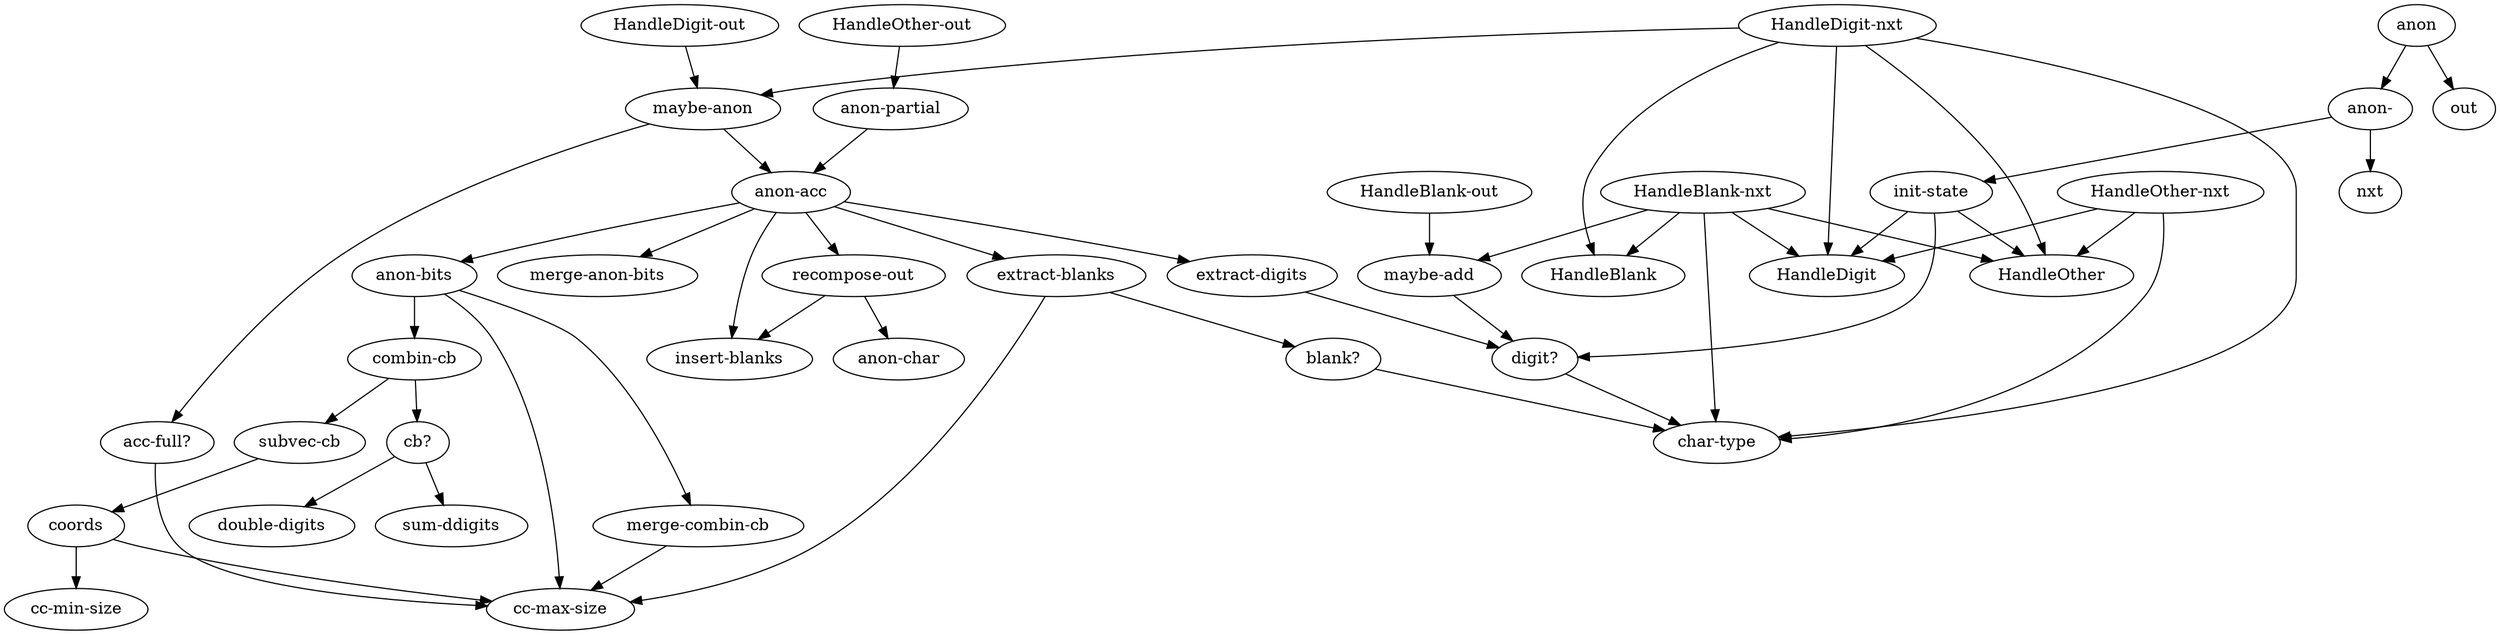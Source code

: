 digraph {
        "char-type";
        "anon-partial";
        "maybe-add";
        "cc-min-size";
        "cc-max-size";
        "acc-full?";
        "blank?";
        "extract-blanks";
        "digit?";
        "extract-digits";
        "insert-blanks";
        "merge-anon-bits";
        "anon-char";
        "recompose-out";
        "merge-combin-cb";
        "coords";
        "subvec-cb";
        "sum-ddigits";
        "double-digits";
        "cb?";
        "combin-cb";
        "anon-bits";
        "anon-acc";
        "maybe-anon";
        "digit?";
        "init-state";
        "anon-";
        "anon";

        "HandleDigit";
        "HandleOther";
        "HandleBlank";
        "nxt";
        "out";
        
        "anon-partial" -> "anon-acc";

        "maybe-add" -> "digit?";

        "acc-full?" -> "cc-max-size";

        "blank?" -> "char-type";

        "extract-blanks" -> "cc-max-size";
        "extract-blanks" -> "blank?";

        "digit?" -> "char-type";

        "extract-digits" -> "digit?";

        "recompose-out" -> "anon-char";
        "recompose-out" -> "insert-blanks";

        "merge-combin-cb" -> "cc-max-size";

        "coords" -> "cc-min-size";
        "coords" -> "cc-max-size";

        "subvec-cb" -> "coords";

        "cb?" -> "sum-ddigits";
        "cb?" -> "double-digits";

        "combin-cb" -> "subvec-cb";
        "combin-cb" -> "cb?";

        "anon-bits" -> "cc-max-size";
        "anon-bits" -> "combin-cb";
        "anon-bits" -> "merge-combin-cb";

        "anon-acc" -> "extract-digits";
        "anon-acc" -> "extract-blanks";
        "anon-acc" -> "anon-bits";
        "anon-acc" -> "merge-anon-bits";
        "anon-acc" -> "recompose-out";
        "anon-acc" -> "insert-blanks";

        "maybe-anon" -> "acc-full?";
        "maybe-anon" -> "anon-acc";

        "init-state" -> "HandleDigit";
        "init-state" -> "HandleOther";
        "init-state" -> "digit?";

        "anon-" -> "init-state";
        "anon-" -> "nxt";

        "anon" -> "anon-";
        "anon" -> "out";

        "HandleOther-nxt" -> "char-type";
        "HandleOther-nxt" -> "HandleOther";
        "HandleOther-nxt" -> "HandleDigit";
        
        "HandleOther-out" -> "anon-partial";

        "HandleBlank-nxt" -> "char-type";
        "HandleBlank-nxt" -> "maybe-add";
        "HandleBlank-nxt" -> "HandleDigit";
        "HandleBlank-nxt" -> "HandleBlank";
        "HandleBlank-nxt" -> "HandleOther";

        "HandleBlank-out" -> "maybe-add";
        
        "HandleDigit-nxt" -> "char-type";
        "HandleDigit-nxt" -> "maybe-anon";
        "HandleDigit-nxt" -> "HandleDigit";
        "HandleDigit-nxt" -> "HandleBlank";
        "HandleDigit-nxt" -> "HandleOther";

        "HandleDigit-out" -> "maybe-anon";
}